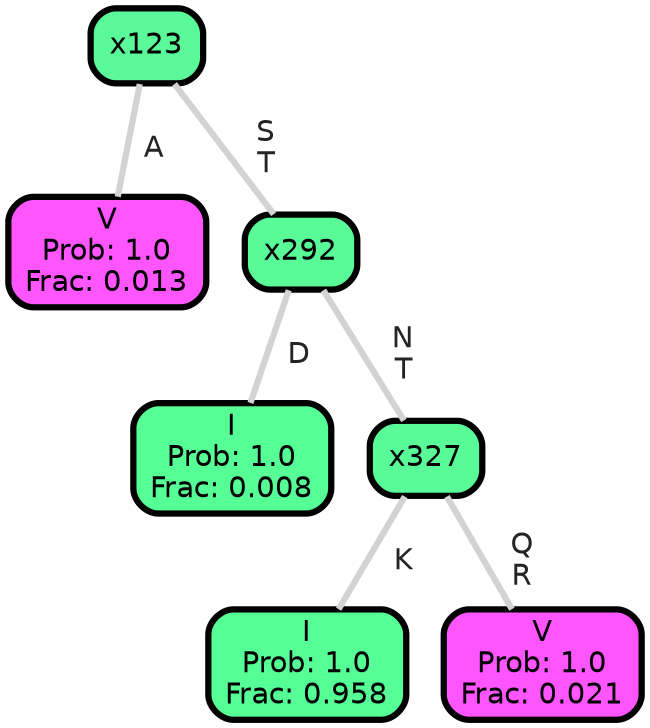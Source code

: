 graph Tree {
node [shape=box, style="filled, rounded",color="black",penwidth="3",fontcolor="black",                 fontname=helvetica] ;
graph [ranksep="0 equally", splines=straight,                 bgcolor=transparent, dpi=200] ;
edge [fontname=helvetica, fontweight=bold,fontcolor=grey14,color=lightgray] ;
0 [label="V
Prob: 1.0
Frac: 0.013", fillcolor="#ff55ff"] ;
1 [label="x123", fillcolor="#5af999"] ;
2 [label="I
Prob: 1.0
Frac: 0.008", fillcolor="#55ff96"] ;
3 [label="x292", fillcolor="#58fb98"] ;
4 [label="I
Prob: 1.0
Frac: 0.958", fillcolor="#55ff96"] ;
5 [label="x327", fillcolor="#58fb98"] ;
6 [label="V
Prob: 1.0
Frac: 0.021", fillcolor="#ff55ff"] ;
1 -- 0 [label=" A",penwidth=3] ;
1 -- 3 [label=" S\n T",penwidth=3] ;
3 -- 2 [label=" D",penwidth=3] ;
3 -- 5 [label=" N\n T",penwidth=3] ;
5 -- 4 [label=" K",penwidth=3] ;
5 -- 6 [label=" Q\n R",penwidth=3] ;
{rank = same;}}